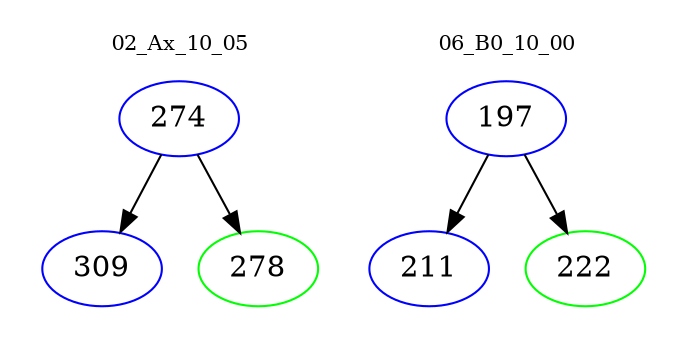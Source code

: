 digraph{
subgraph cluster_0 {
color = white
label = "02_Ax_10_05";
fontsize=10;
T0_274 [label="274", color="blue"]
T0_274 -> T0_309 [color="black"]
T0_309 [label="309", color="blue"]
T0_274 -> T0_278 [color="black"]
T0_278 [label="278", color="green"]
}
subgraph cluster_1 {
color = white
label = "06_B0_10_00";
fontsize=10;
T1_197 [label="197", color="blue"]
T1_197 -> T1_211 [color="black"]
T1_211 [label="211", color="blue"]
T1_197 -> T1_222 [color="black"]
T1_222 [label="222", color="green"]
}
}
